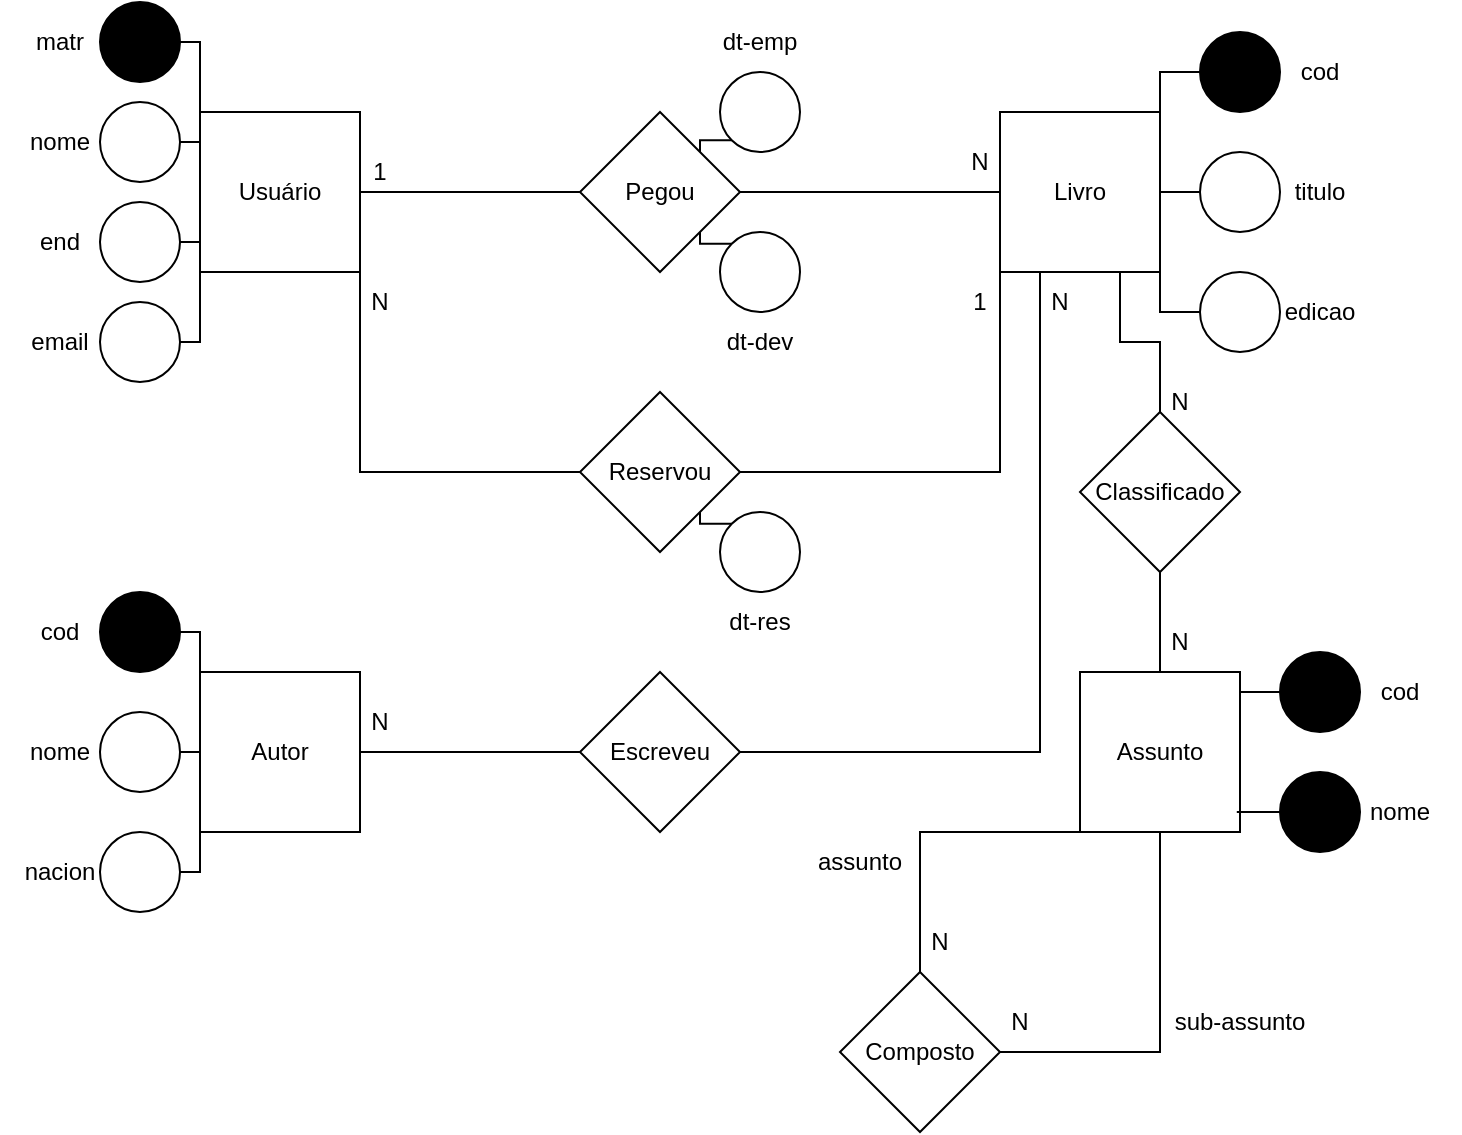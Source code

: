 <mxfile version="24.2.1" type="github">
  <diagram id="R2lEEEUBdFMjLlhIrx00" name="Page-1">
    <mxGraphModel dx="1050" dy="557" grid="1" gridSize="10" guides="1" tooltips="1" connect="1" arrows="1" fold="1" page="1" pageScale="1" pageWidth="1400" pageHeight="850" math="0" shadow="0" extFonts="Permanent Marker^https://fonts.googleapis.com/css?family=Permanent+Marker">
      <root>
        <mxCell id="0" />
        <mxCell id="1" parent="0" />
        <mxCell id="5DY0pSpCPIeUGOgnQsvo-46" style="edgeStyle=orthogonalEdgeStyle;rounded=0;orthogonalLoop=1;jettySize=auto;html=1;exitX=1;exitY=0.5;exitDx=0;exitDy=0;entryX=0;entryY=0.5;entryDx=0;entryDy=0;endArrow=none;endFill=0;" parent="1" source="5DY0pSpCPIeUGOgnQsvo-1" target="5DY0pSpCPIeUGOgnQsvo-19" edge="1">
          <mxGeometry relative="1" as="geometry" />
        </mxCell>
        <mxCell id="9x-W5iKNOteX7X35HXdL-45" style="edgeStyle=orthogonalEdgeStyle;rounded=0;orthogonalLoop=1;jettySize=auto;html=1;exitX=1;exitY=1;exitDx=0;exitDy=0;entryX=0;entryY=0.5;entryDx=0;entryDy=0;endArrow=none;endFill=0;" edge="1" parent="1" source="5DY0pSpCPIeUGOgnQsvo-1" target="5DY0pSpCPIeUGOgnQsvo-20">
          <mxGeometry relative="1" as="geometry" />
        </mxCell>
        <mxCell id="5DY0pSpCPIeUGOgnQsvo-1" value="Usuário" style="whiteSpace=wrap;html=1;aspect=fixed;" parent="1" vertex="1">
          <mxGeometry x="300" y="260" width="80" height="80" as="geometry" />
        </mxCell>
        <mxCell id="9x-W5iKNOteX7X35HXdL-54" style="edgeStyle=orthogonalEdgeStyle;rounded=0;orthogonalLoop=1;jettySize=auto;html=1;exitX=1;exitY=0.5;exitDx=0;exitDy=0;entryX=0;entryY=0;entryDx=0;entryDy=0;endArrow=none;endFill=0;" edge="1" parent="1" source="5DY0pSpCPIeUGOgnQsvo-2" target="5DY0pSpCPIeUGOgnQsvo-1">
          <mxGeometry relative="1" as="geometry" />
        </mxCell>
        <mxCell id="5DY0pSpCPIeUGOgnQsvo-2" value="" style="ellipse;whiteSpace=wrap;html=1;aspect=fixed;fillColor=#000000;" parent="1" vertex="1">
          <mxGeometry x="250" y="205" width="40" height="40" as="geometry" />
        </mxCell>
        <mxCell id="9x-W5iKNOteX7X35HXdL-53" style="edgeStyle=orthogonalEdgeStyle;rounded=0;orthogonalLoop=1;jettySize=auto;html=1;exitX=1;exitY=0.5;exitDx=0;exitDy=0;entryX=0;entryY=0.25;entryDx=0;entryDy=0;endArrow=none;endFill=0;" edge="1" parent="1" source="5DY0pSpCPIeUGOgnQsvo-4" target="5DY0pSpCPIeUGOgnQsvo-1">
          <mxGeometry relative="1" as="geometry" />
        </mxCell>
        <mxCell id="5DY0pSpCPIeUGOgnQsvo-4" value="" style="ellipse;whiteSpace=wrap;html=1;aspect=fixed;" parent="1" vertex="1">
          <mxGeometry x="250" y="255" width="40" height="40" as="geometry" />
        </mxCell>
        <mxCell id="9x-W5iKNOteX7X35HXdL-56" style="edgeStyle=orthogonalEdgeStyle;rounded=0;orthogonalLoop=1;jettySize=auto;html=1;exitX=1;exitY=0.5;exitDx=0;exitDy=0;entryX=0;entryY=0.75;entryDx=0;entryDy=0;endArrow=none;endFill=0;" edge="1" parent="1" source="5DY0pSpCPIeUGOgnQsvo-5" target="5DY0pSpCPIeUGOgnQsvo-1">
          <mxGeometry relative="1" as="geometry" />
        </mxCell>
        <mxCell id="5DY0pSpCPIeUGOgnQsvo-5" value="" style="ellipse;whiteSpace=wrap;html=1;aspect=fixed;" parent="1" vertex="1">
          <mxGeometry x="250" y="305" width="40" height="40" as="geometry" />
        </mxCell>
        <mxCell id="9x-W5iKNOteX7X35HXdL-57" style="edgeStyle=orthogonalEdgeStyle;rounded=0;orthogonalLoop=1;jettySize=auto;html=1;exitX=1;exitY=0.5;exitDx=0;exitDy=0;entryX=0;entryY=1;entryDx=0;entryDy=0;endArrow=none;endFill=0;" edge="1" parent="1" source="5DY0pSpCPIeUGOgnQsvo-6" target="5DY0pSpCPIeUGOgnQsvo-1">
          <mxGeometry relative="1" as="geometry" />
        </mxCell>
        <mxCell id="5DY0pSpCPIeUGOgnQsvo-6" value="" style="ellipse;whiteSpace=wrap;html=1;aspect=fixed;" parent="1" vertex="1">
          <mxGeometry x="250" y="355" width="40" height="40" as="geometry" />
        </mxCell>
        <mxCell id="5DY0pSpCPIeUGOgnQsvo-48" style="edgeStyle=orthogonalEdgeStyle;rounded=0;orthogonalLoop=1;jettySize=auto;html=1;exitX=1;exitY=0.5;exitDx=0;exitDy=0;entryX=0;entryY=0.5;entryDx=0;entryDy=0;endArrow=none;endFill=0;" parent="1" source="5DY0pSpCPIeUGOgnQsvo-7" target="5DY0pSpCPIeUGOgnQsvo-21" edge="1">
          <mxGeometry relative="1" as="geometry" />
        </mxCell>
        <mxCell id="5DY0pSpCPIeUGOgnQsvo-7" value="Autor" style="whiteSpace=wrap;html=1;aspect=fixed;" parent="1" vertex="1">
          <mxGeometry x="300" y="540" width="80" height="80" as="geometry" />
        </mxCell>
        <mxCell id="5DY0pSpCPIeUGOgnQsvo-33" style="edgeStyle=orthogonalEdgeStyle;rounded=0;orthogonalLoop=1;jettySize=auto;html=1;exitX=0.75;exitY=1;exitDx=0;exitDy=0;entryX=0.5;entryY=0;entryDx=0;entryDy=0;endArrow=none;endFill=0;" parent="1" source="5DY0pSpCPIeUGOgnQsvo-8" target="5DY0pSpCPIeUGOgnQsvo-22" edge="1">
          <mxGeometry relative="1" as="geometry">
            <Array as="points">
              <mxPoint x="760" y="375" />
              <mxPoint x="780" y="375" />
            </Array>
          </mxGeometry>
        </mxCell>
        <mxCell id="5DY0pSpCPIeUGOgnQsvo-8" value="Livro" style="whiteSpace=wrap;html=1;aspect=fixed;" parent="1" vertex="1">
          <mxGeometry x="700" y="260" width="80" height="80" as="geometry" />
        </mxCell>
        <mxCell id="5DY0pSpCPIeUGOgnQsvo-34" style="edgeStyle=orthogonalEdgeStyle;rounded=0;orthogonalLoop=1;jettySize=auto;html=1;exitX=0.5;exitY=0;exitDx=0;exitDy=0;entryX=0.5;entryY=1;entryDx=0;entryDy=0;endArrow=none;endFill=0;" parent="1" source="5DY0pSpCPIeUGOgnQsvo-9" target="5DY0pSpCPIeUGOgnQsvo-22" edge="1">
          <mxGeometry relative="1" as="geometry" />
        </mxCell>
        <mxCell id="5DY0pSpCPIeUGOgnQsvo-9" value="Assunto" style="whiteSpace=wrap;html=1;aspect=fixed;" parent="1" vertex="1">
          <mxGeometry x="740" y="540" width="80" height="80" as="geometry" />
        </mxCell>
        <mxCell id="5DY0pSpCPIeUGOgnQsvo-44" style="edgeStyle=orthogonalEdgeStyle;rounded=0;orthogonalLoop=1;jettySize=auto;html=1;exitX=0;exitY=0.5;exitDx=0;exitDy=0;entryX=1;entryY=0;entryDx=0;entryDy=0;endArrow=none;endFill=0;" parent="1" source="5DY0pSpCPIeUGOgnQsvo-13" target="5DY0pSpCPIeUGOgnQsvo-8" edge="1">
          <mxGeometry relative="1" as="geometry" />
        </mxCell>
        <mxCell id="5DY0pSpCPIeUGOgnQsvo-13" value="" style="ellipse;whiteSpace=wrap;html=1;aspect=fixed;fillColor=#000000;" parent="1" vertex="1">
          <mxGeometry x="800" y="220" width="40" height="40" as="geometry" />
        </mxCell>
        <mxCell id="5DY0pSpCPIeUGOgnQsvo-43" style="edgeStyle=orthogonalEdgeStyle;rounded=0;orthogonalLoop=1;jettySize=auto;html=1;exitX=0;exitY=0.5;exitDx=0;exitDy=0;entryX=1;entryY=0.5;entryDx=0;entryDy=0;endArrow=none;endFill=0;" parent="1" source="5DY0pSpCPIeUGOgnQsvo-14" target="5DY0pSpCPIeUGOgnQsvo-8" edge="1">
          <mxGeometry relative="1" as="geometry" />
        </mxCell>
        <mxCell id="5DY0pSpCPIeUGOgnQsvo-14" value="" style="ellipse;whiteSpace=wrap;html=1;aspect=fixed;" parent="1" vertex="1">
          <mxGeometry x="800" y="280" width="40" height="40" as="geometry" />
        </mxCell>
        <mxCell id="5DY0pSpCPIeUGOgnQsvo-42" style="edgeStyle=orthogonalEdgeStyle;rounded=0;orthogonalLoop=1;jettySize=auto;html=1;exitX=0;exitY=0.5;exitDx=0;exitDy=0;entryX=1;entryY=1;entryDx=0;entryDy=0;endArrow=none;endFill=0;" parent="1" source="5DY0pSpCPIeUGOgnQsvo-15" target="5DY0pSpCPIeUGOgnQsvo-8" edge="1">
          <mxGeometry relative="1" as="geometry" />
        </mxCell>
        <mxCell id="5DY0pSpCPIeUGOgnQsvo-15" value="" style="ellipse;whiteSpace=wrap;html=1;aspect=fixed;" parent="1" vertex="1">
          <mxGeometry x="800" y="340" width="40" height="40" as="geometry" />
        </mxCell>
        <mxCell id="5DY0pSpCPIeUGOgnQsvo-17" value="" style="ellipse;whiteSpace=wrap;html=1;aspect=fixed;fillColor=#000000;" parent="1" vertex="1">
          <mxGeometry x="840" y="590" width="40" height="40" as="geometry" />
        </mxCell>
        <mxCell id="5DY0pSpCPIeUGOgnQsvo-18" value="" style="ellipse;whiteSpace=wrap;html=1;aspect=fixed;fillColor=#000000;strokeColor=#000000;" parent="1" vertex="1">
          <mxGeometry x="840" y="530" width="40" height="40" as="geometry" />
        </mxCell>
        <mxCell id="5DY0pSpCPIeUGOgnQsvo-47" style="edgeStyle=orthogonalEdgeStyle;rounded=0;orthogonalLoop=1;jettySize=auto;html=1;exitX=1;exitY=0.5;exitDx=0;exitDy=0;endArrow=none;endFill=0;" parent="1" source="5DY0pSpCPIeUGOgnQsvo-19" target="5DY0pSpCPIeUGOgnQsvo-8" edge="1">
          <mxGeometry relative="1" as="geometry" />
        </mxCell>
        <mxCell id="5DY0pSpCPIeUGOgnQsvo-19" value="Pegou" style="rhombus;whiteSpace=wrap;html=1;" parent="1" vertex="1">
          <mxGeometry x="490" y="260" width="80" height="80" as="geometry" />
        </mxCell>
        <mxCell id="5DY0pSpCPIeUGOgnQsvo-58" style="edgeStyle=orthogonalEdgeStyle;rounded=0;orthogonalLoop=1;jettySize=auto;html=1;exitX=1;exitY=0.5;exitDx=0;exitDy=0;entryX=0;entryY=1;entryDx=0;entryDy=0;endArrow=none;endFill=0;" parent="1" source="5DY0pSpCPIeUGOgnQsvo-20" target="5DY0pSpCPIeUGOgnQsvo-8" edge="1">
          <mxGeometry relative="1" as="geometry">
            <mxPoint x="640" y="330" as="targetPoint" />
          </mxGeometry>
        </mxCell>
        <mxCell id="5DY0pSpCPIeUGOgnQsvo-20" value="Reservou" style="rhombus;whiteSpace=wrap;html=1;" parent="1" vertex="1">
          <mxGeometry x="490" y="400" width="80" height="80" as="geometry" />
        </mxCell>
        <mxCell id="5DY0pSpCPIeUGOgnQsvo-57" style="edgeStyle=orthogonalEdgeStyle;rounded=0;orthogonalLoop=1;jettySize=auto;html=1;exitX=1;exitY=0.5;exitDx=0;exitDy=0;entryX=0.5;entryY=1;entryDx=0;entryDy=0;endArrow=none;endFill=0;" parent="1" source="5DY0pSpCPIeUGOgnQsvo-21" target="5DY0pSpCPIeUGOgnQsvo-8" edge="1">
          <mxGeometry relative="1" as="geometry">
            <mxPoint x="720" y="360" as="targetPoint" />
            <Array as="points">
              <mxPoint x="720" y="580" />
              <mxPoint x="720" y="340" />
            </Array>
          </mxGeometry>
        </mxCell>
        <mxCell id="5DY0pSpCPIeUGOgnQsvo-21" value="Escreveu" style="rhombus;whiteSpace=wrap;html=1;" parent="1" vertex="1">
          <mxGeometry x="490" y="540" width="80" height="80" as="geometry" />
        </mxCell>
        <mxCell id="5DY0pSpCPIeUGOgnQsvo-22" value="Classificado" style="rhombus;whiteSpace=wrap;html=1;" parent="1" vertex="1">
          <mxGeometry x="740" y="410" width="80" height="80" as="geometry" />
        </mxCell>
        <mxCell id="5DY0pSpCPIeUGOgnQsvo-59" style="edgeStyle=orthogonalEdgeStyle;rounded=0;orthogonalLoop=1;jettySize=auto;html=1;exitX=1;exitY=0.5;exitDx=0;exitDy=0;entryX=0.5;entryY=1;entryDx=0;entryDy=0;endArrow=none;endFill=0;" parent="1" source="5DY0pSpCPIeUGOgnQsvo-23" target="5DY0pSpCPIeUGOgnQsvo-9" edge="1">
          <mxGeometry relative="1" as="geometry">
            <mxPoint x="720" y="630" as="targetPoint" />
            <Array as="points">
              <mxPoint x="780" y="730" />
            </Array>
          </mxGeometry>
        </mxCell>
        <mxCell id="5DY0pSpCPIeUGOgnQsvo-60" style="edgeStyle=orthogonalEdgeStyle;rounded=0;orthogonalLoop=1;jettySize=auto;html=1;exitX=0.5;exitY=0;exitDx=0;exitDy=0;endArrow=none;endFill=0;" parent="1" source="5DY0pSpCPIeUGOgnQsvo-23" edge="1">
          <mxGeometry relative="1" as="geometry">
            <mxPoint x="740" y="620" as="targetPoint" />
            <Array as="points">
              <mxPoint x="660" y="620" />
            </Array>
          </mxGeometry>
        </mxCell>
        <mxCell id="5DY0pSpCPIeUGOgnQsvo-23" value="Composto" style="rhombus;whiteSpace=wrap;html=1;" parent="1" vertex="1">
          <mxGeometry x="620" y="690" width="80" height="80" as="geometry" />
        </mxCell>
        <mxCell id="5DY0pSpCPIeUGOgnQsvo-41" style="edgeStyle=orthogonalEdgeStyle;rounded=0;orthogonalLoop=1;jettySize=auto;html=1;exitX=0;exitY=1;exitDx=0;exitDy=0;entryX=1;entryY=0;entryDx=0;entryDy=0;endArrow=none;endFill=0;" parent="1" source="5DY0pSpCPIeUGOgnQsvo-24" target="5DY0pSpCPIeUGOgnQsvo-19" edge="1">
          <mxGeometry relative="1" as="geometry" />
        </mxCell>
        <mxCell id="5DY0pSpCPIeUGOgnQsvo-24" value="" style="ellipse;whiteSpace=wrap;html=1;aspect=fixed;" parent="1" vertex="1">
          <mxGeometry x="560" y="240" width="40" height="40" as="geometry" />
        </mxCell>
        <mxCell id="5DY0pSpCPIeUGOgnQsvo-40" style="edgeStyle=orthogonalEdgeStyle;rounded=0;orthogonalLoop=1;jettySize=auto;html=1;exitX=0;exitY=0;exitDx=0;exitDy=0;entryX=1;entryY=1;entryDx=0;entryDy=0;endArrow=none;endFill=0;" parent="1" source="5DY0pSpCPIeUGOgnQsvo-25" target="5DY0pSpCPIeUGOgnQsvo-19" edge="1">
          <mxGeometry relative="1" as="geometry" />
        </mxCell>
        <mxCell id="5DY0pSpCPIeUGOgnQsvo-25" value="" style="ellipse;whiteSpace=wrap;html=1;aspect=fixed;" parent="1" vertex="1">
          <mxGeometry x="560" y="320" width="40" height="40" as="geometry" />
        </mxCell>
        <mxCell id="5DY0pSpCPIeUGOgnQsvo-39" style="edgeStyle=orthogonalEdgeStyle;rounded=0;orthogonalLoop=1;jettySize=auto;html=1;exitX=0;exitY=0;exitDx=0;exitDy=0;entryX=1;entryY=1;entryDx=0;entryDy=0;endArrow=none;endFill=0;" parent="1" source="5DY0pSpCPIeUGOgnQsvo-26" target="5DY0pSpCPIeUGOgnQsvo-20" edge="1">
          <mxGeometry relative="1" as="geometry" />
        </mxCell>
        <mxCell id="5DY0pSpCPIeUGOgnQsvo-26" value="" style="ellipse;whiteSpace=wrap;html=1;aspect=fixed;" parent="1" vertex="1">
          <mxGeometry x="560" y="460" width="40" height="40" as="geometry" />
        </mxCell>
        <mxCell id="5DY0pSpCPIeUGOgnQsvo-37" style="edgeStyle=orthogonalEdgeStyle;rounded=0;orthogonalLoop=1;jettySize=auto;html=1;exitX=0;exitY=0.5;exitDx=0;exitDy=0;entryX=0.98;entryY=0.878;entryDx=0;entryDy=0;entryPerimeter=0;endArrow=none;endFill=0;" parent="1" source="5DY0pSpCPIeUGOgnQsvo-17" target="5DY0pSpCPIeUGOgnQsvo-9" edge="1">
          <mxGeometry relative="1" as="geometry" />
        </mxCell>
        <mxCell id="5DY0pSpCPIeUGOgnQsvo-38" style="edgeStyle=orthogonalEdgeStyle;rounded=0;orthogonalLoop=1;jettySize=auto;html=1;exitX=0;exitY=0.5;exitDx=0;exitDy=0;entryX=1;entryY=0.125;entryDx=0;entryDy=0;entryPerimeter=0;endArrow=none;endFill=0;" parent="1" source="5DY0pSpCPIeUGOgnQsvo-18" target="5DY0pSpCPIeUGOgnQsvo-9" edge="1">
          <mxGeometry relative="1" as="geometry" />
        </mxCell>
        <mxCell id="9x-W5iKNOteX7X35HXdL-17" style="edgeStyle=orthogonalEdgeStyle;rounded=0;orthogonalLoop=1;jettySize=auto;html=1;exitX=1;exitY=0.5;exitDx=0;exitDy=0;entryX=0;entryY=0;entryDx=0;entryDy=0;endArrow=none;endFill=0;" edge="1" parent="1" source="9x-W5iKNOteX7X35HXdL-14" target="5DY0pSpCPIeUGOgnQsvo-7">
          <mxGeometry relative="1" as="geometry" />
        </mxCell>
        <mxCell id="9x-W5iKNOteX7X35HXdL-14" value="" style="ellipse;whiteSpace=wrap;html=1;aspect=fixed;fillColor=#000000;" vertex="1" parent="1">
          <mxGeometry x="250" y="500" width="40" height="40" as="geometry" />
        </mxCell>
        <mxCell id="9x-W5iKNOteX7X35HXdL-18" style="edgeStyle=orthogonalEdgeStyle;rounded=0;orthogonalLoop=1;jettySize=auto;html=1;exitX=1;exitY=0.5;exitDx=0;exitDy=0;entryX=0;entryY=0.5;entryDx=0;entryDy=0;endArrow=none;endFill=0;" edge="1" parent="1" source="9x-W5iKNOteX7X35HXdL-15" target="5DY0pSpCPIeUGOgnQsvo-7">
          <mxGeometry relative="1" as="geometry" />
        </mxCell>
        <mxCell id="9x-W5iKNOteX7X35HXdL-15" value="" style="ellipse;whiteSpace=wrap;html=1;aspect=fixed;" vertex="1" parent="1">
          <mxGeometry x="250" y="560" width="40" height="40" as="geometry" />
        </mxCell>
        <mxCell id="9x-W5iKNOteX7X35HXdL-19" style="edgeStyle=orthogonalEdgeStyle;rounded=0;orthogonalLoop=1;jettySize=auto;html=1;exitX=1;exitY=0.5;exitDx=0;exitDy=0;entryX=0;entryY=1;entryDx=0;entryDy=0;endArrow=none;endFill=0;" edge="1" parent="1" source="9x-W5iKNOteX7X35HXdL-16" target="5DY0pSpCPIeUGOgnQsvo-7">
          <mxGeometry relative="1" as="geometry" />
        </mxCell>
        <mxCell id="9x-W5iKNOteX7X35HXdL-16" value="" style="ellipse;whiteSpace=wrap;html=1;aspect=fixed;" vertex="1" parent="1">
          <mxGeometry x="250" y="620" width="40" height="40" as="geometry" />
        </mxCell>
        <mxCell id="9x-W5iKNOteX7X35HXdL-20" value="matr" style="text;html=1;align=center;verticalAlign=middle;whiteSpace=wrap;rounded=0;" vertex="1" parent="1">
          <mxGeometry x="200" y="210" width="60" height="30" as="geometry" />
        </mxCell>
        <mxCell id="9x-W5iKNOteX7X35HXdL-21" value="email" style="text;html=1;align=center;verticalAlign=middle;whiteSpace=wrap;rounded=0;" vertex="1" parent="1">
          <mxGeometry x="200" y="360" width="60" height="30" as="geometry" />
        </mxCell>
        <mxCell id="9x-W5iKNOteX7X35HXdL-22" value="nome" style="text;html=1;align=center;verticalAlign=middle;whiteSpace=wrap;rounded=0;" vertex="1" parent="1">
          <mxGeometry x="200" y="260" width="60" height="30" as="geometry" />
        </mxCell>
        <mxCell id="9x-W5iKNOteX7X35HXdL-23" value="end" style="text;html=1;align=center;verticalAlign=middle;whiteSpace=wrap;rounded=0;" vertex="1" parent="1">
          <mxGeometry x="200" y="310" width="60" height="30" as="geometry" />
        </mxCell>
        <mxCell id="9x-W5iKNOteX7X35HXdL-24" value="dt-emp" style="text;html=1;align=center;verticalAlign=middle;whiteSpace=wrap;rounded=0;" vertex="1" parent="1">
          <mxGeometry x="550" y="210" width="60" height="30" as="geometry" />
        </mxCell>
        <mxCell id="9x-W5iKNOteX7X35HXdL-26" value="dt-dev" style="text;html=1;align=center;verticalAlign=middle;whiteSpace=wrap;rounded=0;" vertex="1" parent="1">
          <mxGeometry x="550" y="360" width="60" height="30" as="geometry" />
        </mxCell>
        <mxCell id="9x-W5iKNOteX7X35HXdL-27" value="dt-res" style="text;html=1;align=center;verticalAlign=middle;whiteSpace=wrap;rounded=0;" vertex="1" parent="1">
          <mxGeometry x="550" y="500" width="60" height="30" as="geometry" />
        </mxCell>
        <mxCell id="9x-W5iKNOteX7X35HXdL-28" value="1" style="text;html=1;align=center;verticalAlign=middle;whiteSpace=wrap;rounded=0;" vertex="1" parent="1">
          <mxGeometry x="360" y="275" width="60" height="30" as="geometry" />
        </mxCell>
        <mxCell id="9x-W5iKNOteX7X35HXdL-29" value="N" style="text;html=1;align=center;verticalAlign=middle;whiteSpace=wrap;rounded=0;" vertex="1" parent="1">
          <mxGeometry x="660" y="270" width="60" height="30" as="geometry" />
        </mxCell>
        <mxCell id="9x-W5iKNOteX7X35HXdL-30" value="cod" style="text;html=1;align=center;verticalAlign=middle;whiteSpace=wrap;rounded=0;" vertex="1" parent="1">
          <mxGeometry x="830" y="225" width="60" height="30" as="geometry" />
        </mxCell>
        <mxCell id="9x-W5iKNOteX7X35HXdL-31" value="titulo" style="text;html=1;align=center;verticalAlign=middle;whiteSpace=wrap;rounded=0;" vertex="1" parent="1">
          <mxGeometry x="830" y="285" width="60" height="30" as="geometry" />
        </mxCell>
        <mxCell id="9x-W5iKNOteX7X35HXdL-32" value="edicao" style="text;html=1;align=center;verticalAlign=middle;whiteSpace=wrap;rounded=0;" vertex="1" parent="1">
          <mxGeometry x="830" y="345" width="60" height="30" as="geometry" />
        </mxCell>
        <mxCell id="9x-W5iKNOteX7X35HXdL-33" value="cod" style="text;html=1;align=center;verticalAlign=middle;whiteSpace=wrap;rounded=0;" vertex="1" parent="1">
          <mxGeometry x="870" y="535" width="60" height="30" as="geometry" />
        </mxCell>
        <mxCell id="9x-W5iKNOteX7X35HXdL-36" value="nome" style="text;html=1;align=center;verticalAlign=middle;whiteSpace=wrap;rounded=0;" vertex="1" parent="1">
          <mxGeometry x="870" y="595" width="60" height="30" as="geometry" />
        </mxCell>
        <mxCell id="9x-W5iKNOteX7X35HXdL-37" value="cod" style="text;html=1;align=center;verticalAlign=middle;whiteSpace=wrap;rounded=0;" vertex="1" parent="1">
          <mxGeometry x="200" y="505" width="60" height="30" as="geometry" />
        </mxCell>
        <mxCell id="9x-W5iKNOteX7X35HXdL-38" value="nome" style="text;html=1;align=center;verticalAlign=middle;whiteSpace=wrap;rounded=0;" vertex="1" parent="1">
          <mxGeometry x="200" y="565" width="60" height="30" as="geometry" />
        </mxCell>
        <mxCell id="9x-W5iKNOteX7X35HXdL-39" value="nacion" style="text;html=1;align=center;verticalAlign=middle;whiteSpace=wrap;rounded=0;" vertex="1" parent="1">
          <mxGeometry x="200" y="625" width="60" height="30" as="geometry" />
        </mxCell>
        <mxCell id="9x-W5iKNOteX7X35HXdL-40" value="N" style="text;html=1;align=center;verticalAlign=middle;whiteSpace=wrap;rounded=0;" vertex="1" parent="1">
          <mxGeometry x="360" y="550" width="60" height="30" as="geometry" />
        </mxCell>
        <mxCell id="9x-W5iKNOteX7X35HXdL-41" value="sub-assunto" style="text;html=1;align=center;verticalAlign=middle;whiteSpace=wrap;rounded=0;" vertex="1" parent="1">
          <mxGeometry x="785" y="700" width="70" height="30" as="geometry" />
        </mxCell>
        <mxCell id="9x-W5iKNOteX7X35HXdL-42" value="assunto" style="text;html=1;align=center;verticalAlign=middle;whiteSpace=wrap;rounded=0;" vertex="1" parent="1">
          <mxGeometry x="600" y="620" width="60" height="30" as="geometry" />
        </mxCell>
        <mxCell id="9x-W5iKNOteX7X35HXdL-43" value="N" style="text;html=1;align=center;verticalAlign=middle;whiteSpace=wrap;rounded=0;" vertex="1" parent="1">
          <mxGeometry x="760" y="510" width="60" height="30" as="geometry" />
        </mxCell>
        <mxCell id="9x-W5iKNOteX7X35HXdL-44" value="N" style="text;html=1;align=center;verticalAlign=middle;whiteSpace=wrap;rounded=0;" vertex="1" parent="1">
          <mxGeometry x="760" y="390" width="60" height="30" as="geometry" />
        </mxCell>
        <mxCell id="9x-W5iKNOteX7X35HXdL-46" value="N" style="text;html=1;align=center;verticalAlign=middle;whiteSpace=wrap;rounded=0;" vertex="1" parent="1">
          <mxGeometry x="360" y="340" width="60" height="30" as="geometry" />
        </mxCell>
        <mxCell id="9x-W5iKNOteX7X35HXdL-47" value="N" style="text;html=1;align=center;verticalAlign=middle;whiteSpace=wrap;rounded=0;" vertex="1" parent="1">
          <mxGeometry x="640" y="660" width="60" height="30" as="geometry" />
        </mxCell>
        <mxCell id="9x-W5iKNOteX7X35HXdL-48" value="N" style="text;html=1;align=center;verticalAlign=middle;whiteSpace=wrap;rounded=0;" vertex="1" parent="1">
          <mxGeometry x="680" y="700" width="60" height="30" as="geometry" />
        </mxCell>
        <mxCell id="9x-W5iKNOteX7X35HXdL-49" value="N" style="text;html=1;align=center;verticalAlign=middle;whiteSpace=wrap;rounded=0;" vertex="1" parent="1">
          <mxGeometry x="700" y="340" width="60" height="30" as="geometry" />
        </mxCell>
        <mxCell id="9x-W5iKNOteX7X35HXdL-50" value="1" style="text;html=1;align=center;verticalAlign=middle;whiteSpace=wrap;rounded=0;" vertex="1" parent="1">
          <mxGeometry x="660" y="340" width="60" height="30" as="geometry" />
        </mxCell>
      </root>
    </mxGraphModel>
  </diagram>
</mxfile>
